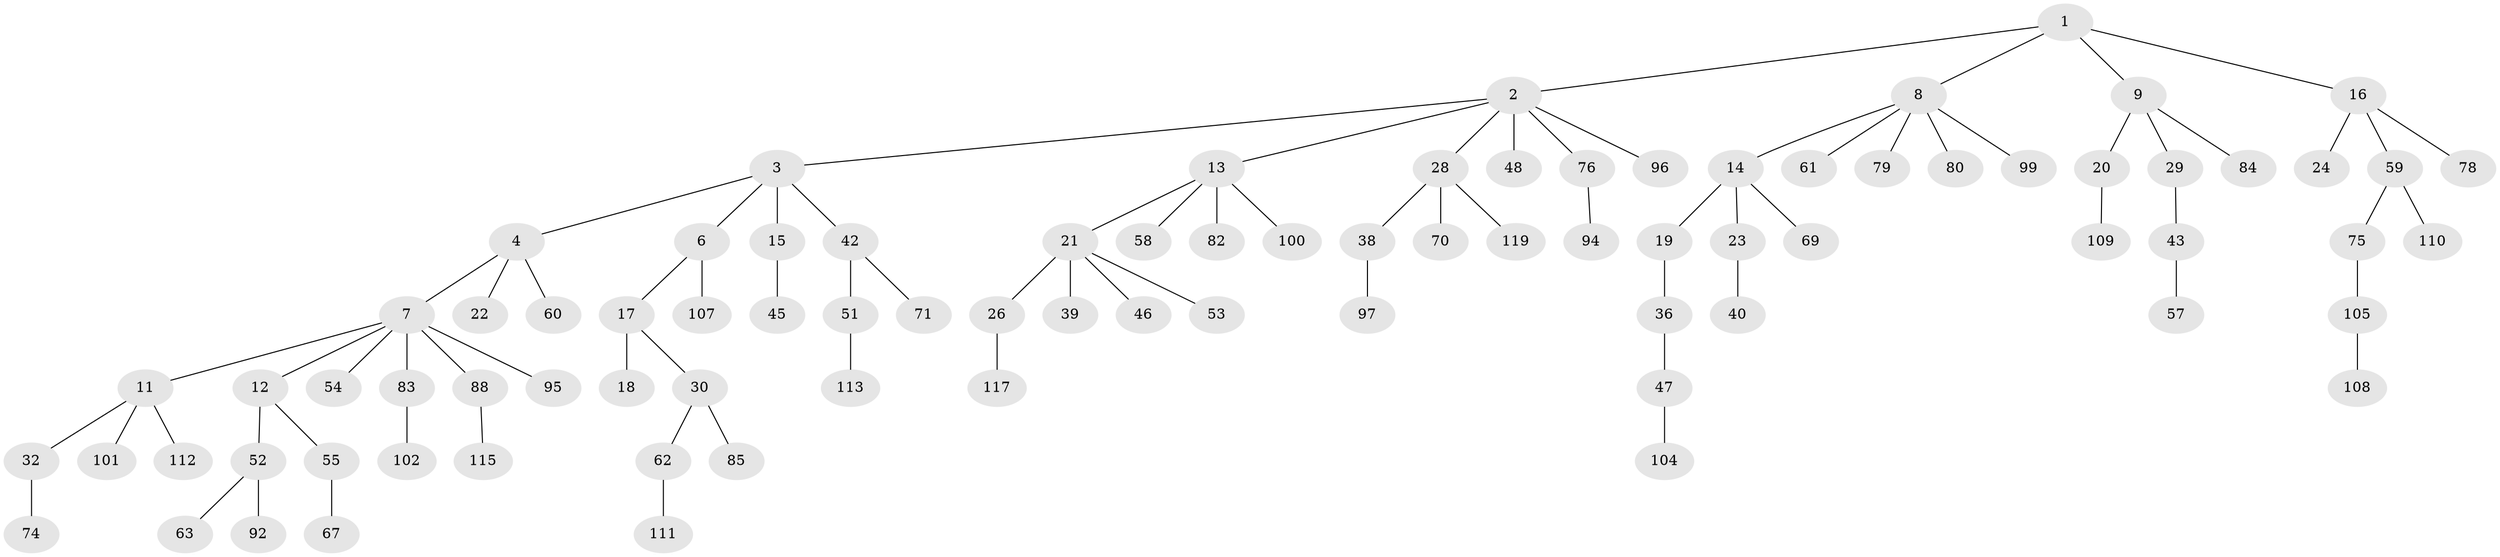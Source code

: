// Generated by graph-tools (version 1.1) at 2025/52/02/27/25 19:52:12]
// undirected, 85 vertices, 84 edges
graph export_dot {
graph [start="1"]
  node [color=gray90,style=filled];
  1;
  2 [super="+77"];
  3 [super="+27"];
  4 [super="+5"];
  6 [super="+114"];
  7 [super="+25"];
  8 [super="+50"];
  9 [super="+10"];
  11 [super="+49"];
  12;
  13 [super="+90"];
  14 [super="+56"];
  15 [super="+41"];
  16 [super="+65"];
  17;
  18 [super="+31"];
  19 [super="+66"];
  20 [super="+98"];
  21 [super="+34"];
  22 [super="+44"];
  23 [super="+33"];
  24 [super="+68"];
  26 [super="+37"];
  28 [super="+35"];
  29;
  30 [super="+73"];
  32 [super="+81"];
  36;
  38;
  39;
  40;
  42 [super="+64"];
  43 [super="+116"];
  45;
  46 [super="+118"];
  47 [super="+89"];
  48;
  51;
  52 [super="+72"];
  53;
  54;
  55;
  57;
  58 [super="+87"];
  59;
  60;
  61 [super="+86"];
  62;
  63;
  67;
  69 [super="+103"];
  70;
  71;
  74;
  75 [super="+106"];
  76;
  78;
  79;
  80;
  82;
  83 [super="+91"];
  84 [super="+93"];
  85;
  88;
  92;
  94;
  95;
  96;
  97;
  99;
  100;
  101;
  102;
  104;
  105;
  107;
  108;
  109;
  110 [super="+120"];
  111;
  112;
  113;
  115;
  117;
  119;
  1 -- 2;
  1 -- 8;
  1 -- 9;
  1 -- 16;
  2 -- 3;
  2 -- 13;
  2 -- 28;
  2 -- 48;
  2 -- 76;
  2 -- 96;
  3 -- 4;
  3 -- 6;
  3 -- 15;
  3 -- 42;
  4 -- 7;
  4 -- 60;
  4 -- 22;
  6 -- 17;
  6 -- 107;
  7 -- 11;
  7 -- 12;
  7 -- 54;
  7 -- 83;
  7 -- 88;
  7 -- 95;
  8 -- 14;
  8 -- 80;
  8 -- 99;
  8 -- 61;
  8 -- 79;
  9 -- 20;
  9 -- 29;
  9 -- 84;
  11 -- 32;
  11 -- 112;
  11 -- 101;
  12 -- 52;
  12 -- 55;
  13 -- 21;
  13 -- 58;
  13 -- 82;
  13 -- 100;
  14 -- 19;
  14 -- 23;
  14 -- 69;
  15 -- 45;
  16 -- 24;
  16 -- 59;
  16 -- 78;
  17 -- 18;
  17 -- 30;
  19 -- 36;
  20 -- 109;
  21 -- 26;
  21 -- 39;
  21 -- 53;
  21 -- 46;
  23 -- 40;
  26 -- 117;
  28 -- 119;
  28 -- 38;
  28 -- 70;
  29 -- 43;
  30 -- 62;
  30 -- 85;
  32 -- 74;
  36 -- 47;
  38 -- 97;
  42 -- 51;
  42 -- 71;
  43 -- 57;
  47 -- 104;
  51 -- 113;
  52 -- 63;
  52 -- 92;
  55 -- 67;
  59 -- 75;
  59 -- 110;
  62 -- 111;
  75 -- 105;
  76 -- 94;
  83 -- 102;
  88 -- 115;
  105 -- 108;
}
